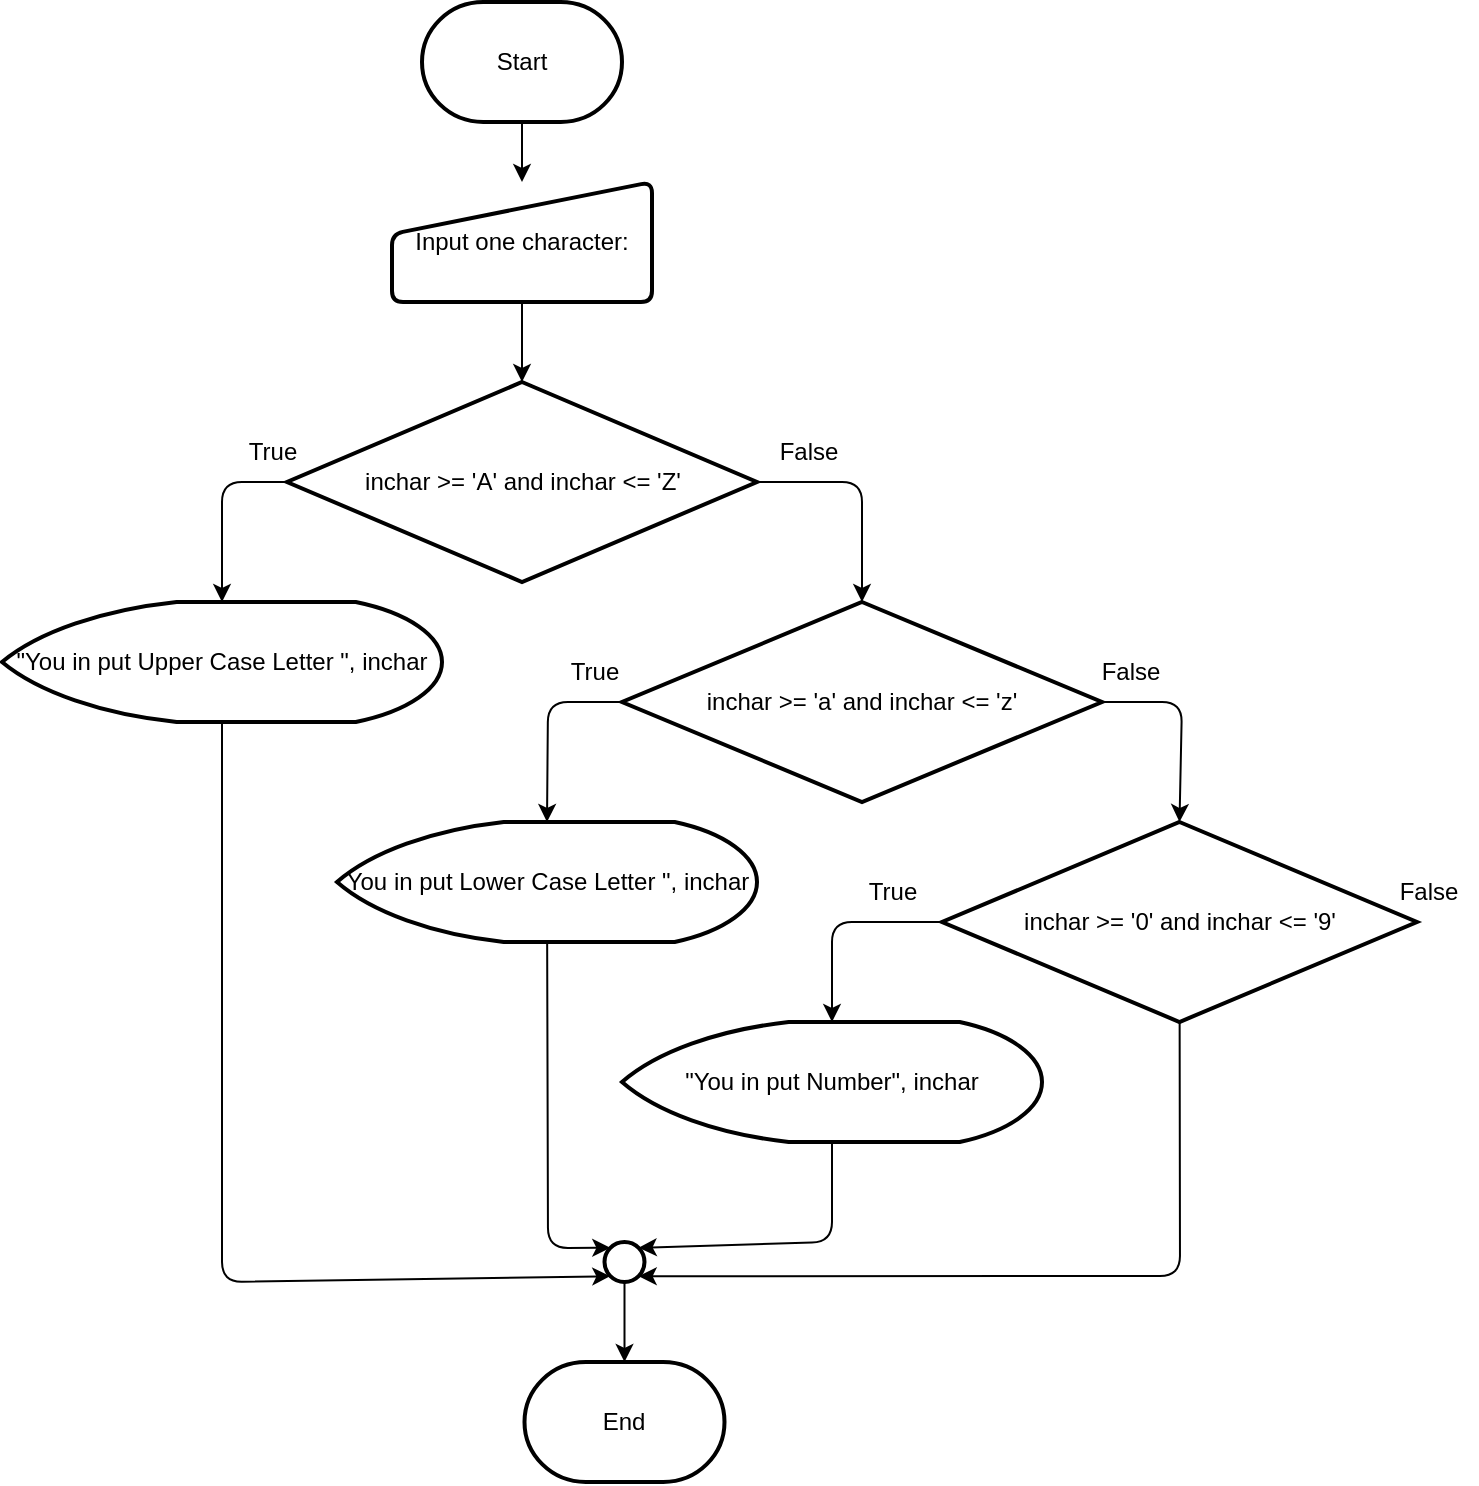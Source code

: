 <mxfile>
    <diagram id="ngtXgVoiS54UHiLV-94A" name="Page-1">
        <mxGraphModel dx="810" dy="619" grid="1" gridSize="10" guides="1" tooltips="1" connect="1" arrows="1" fold="1" page="1" pageScale="1" pageWidth="850" pageHeight="1100" math="0" shadow="0">
            <root>
                <mxCell id="0"/>
                <mxCell id="1" parent="0"/>
                <mxCell id="5" style="edgeStyle=none;html=1;entryX=0.5;entryY=0;entryDx=0;entryDy=0;" parent="1" source="2" target="4" edge="1">
                    <mxGeometry relative="1" as="geometry"/>
                </mxCell>
                <mxCell id="2" value="Start" style="strokeWidth=2;html=1;shape=mxgraph.flowchart.terminator;whiteSpace=wrap;" parent="1" vertex="1">
                    <mxGeometry x="266" y="110" width="100" height="60" as="geometry"/>
                </mxCell>
                <mxCell id="3" value="End" style="strokeWidth=2;html=1;shape=mxgraph.flowchart.terminator;whiteSpace=wrap;" parent="1" vertex="1">
                    <mxGeometry x="317.25" y="790" width="100" height="60" as="geometry"/>
                </mxCell>
                <mxCell id="7" style="edgeStyle=none;html=1;entryX=0.5;entryY=0;entryDx=0;entryDy=0;entryPerimeter=0;" parent="1" source="4" target="6" edge="1">
                    <mxGeometry relative="1" as="geometry"/>
                </mxCell>
                <mxCell id="4" value="Input one character:" style="html=1;strokeWidth=2;shape=manualInput;whiteSpace=wrap;rounded=1;size=26;arcSize=11;" parent="1" vertex="1">
                    <mxGeometry x="251" y="200" width="130" height="60" as="geometry"/>
                </mxCell>
                <mxCell id="11" style="edgeStyle=none;html=1;entryX=0.5;entryY=0;entryDx=0;entryDy=0;entryPerimeter=0;" parent="1" source="6" target="8" edge="1">
                    <mxGeometry relative="1" as="geometry">
                        <Array as="points">
                            <mxPoint x="486" y="350"/>
                        </Array>
                    </mxGeometry>
                </mxCell>
                <mxCell id="16" style="edgeStyle=none;html=1;entryX=0.5;entryY=0;entryDx=0;entryDy=0;entryPerimeter=0;" parent="1" source="6" target="15" edge="1">
                    <mxGeometry relative="1" as="geometry">
                        <Array as="points">
                            <mxPoint x="166" y="350"/>
                        </Array>
                    </mxGeometry>
                </mxCell>
                <mxCell id="6" value="inchar &amp;gt;= 'A' and inchar &amp;lt;= 'Z'" style="strokeWidth=2;html=1;shape=mxgraph.flowchart.decision;whiteSpace=wrap;" parent="1" vertex="1">
                    <mxGeometry x="198.5" y="300" width="235" height="100" as="geometry"/>
                </mxCell>
                <mxCell id="12" style="edgeStyle=none;html=1;entryX=0.5;entryY=0;entryDx=0;entryDy=0;entryPerimeter=0;" parent="1" source="8" target="10" edge="1">
                    <mxGeometry relative="1" as="geometry">
                        <Array as="points">
                            <mxPoint x="646" y="460"/>
                        </Array>
                    </mxGeometry>
                </mxCell>
                <mxCell id="21" style="edgeStyle=none;html=1;entryX=0.5;entryY=0;entryDx=0;entryDy=0;entryPerimeter=0;" parent="1" source="8" target="13" edge="1">
                    <mxGeometry relative="1" as="geometry">
                        <Array as="points">
                            <mxPoint x="329" y="460"/>
                        </Array>
                    </mxGeometry>
                </mxCell>
                <mxCell id="8" value="inchar &amp;gt;= 'a' and inchar &amp;lt;= 'z'" style="strokeWidth=2;html=1;shape=mxgraph.flowchart.decision;whiteSpace=wrap;" parent="1" vertex="1">
                    <mxGeometry x="366" y="410" width="240" height="100" as="geometry"/>
                </mxCell>
                <mxCell id="19" style="edgeStyle=none;html=1;entryX=0.5;entryY=0;entryDx=0;entryDy=0;entryPerimeter=0;" parent="1" source="10" target="14" edge="1">
                    <mxGeometry relative="1" as="geometry">
                        <Array as="points">
                            <mxPoint x="471" y="570"/>
                        </Array>
                    </mxGeometry>
                </mxCell>
                <mxCell id="34" style="edgeStyle=none;html=1;entryX=0.855;entryY=0.855;entryDx=0;entryDy=0;entryPerimeter=0;" parent="1" source="10" target="29" edge="1">
                    <mxGeometry relative="1" as="geometry">
                        <Array as="points">
                            <mxPoint x="645" y="747"/>
                        </Array>
                    </mxGeometry>
                </mxCell>
                <mxCell id="10" value="inchar &amp;gt;= '0' and inchar &amp;lt;= '9'" style="strokeWidth=2;html=1;shape=mxgraph.flowchart.decision;whiteSpace=wrap;" parent="1" vertex="1">
                    <mxGeometry x="526" y="520" width="237.5" height="100" as="geometry"/>
                </mxCell>
                <mxCell id="32" style="edgeStyle=none;html=1;entryX=0.145;entryY=0.145;entryDx=0;entryDy=0;entryPerimeter=0;" parent="1" source="13" target="29" edge="1">
                    <mxGeometry relative="1" as="geometry">
                        <Array as="points">
                            <mxPoint x="329" y="733"/>
                        </Array>
                    </mxGeometry>
                </mxCell>
                <mxCell id="13" value="You in put Lower Case Letter &quot;, inchar" style="strokeWidth=2;html=1;shape=mxgraph.flowchart.display;whiteSpace=wrap;" parent="1" vertex="1">
                    <mxGeometry x="223.5" y="520" width="210" height="60" as="geometry"/>
                </mxCell>
                <mxCell id="31" style="edgeStyle=none;html=1;entryX=0.855;entryY=0.145;entryDx=0;entryDy=0;entryPerimeter=0;" parent="1" source="14" target="29" edge="1">
                    <mxGeometry relative="1" as="geometry">
                        <Array as="points">
                            <mxPoint x="471" y="730"/>
                        </Array>
                    </mxGeometry>
                </mxCell>
                <mxCell id="14" value="&quot;You in put Number&quot;, inchar" style="strokeWidth=2;html=1;shape=mxgraph.flowchart.display;whiteSpace=wrap;" parent="1" vertex="1">
                    <mxGeometry x="366" y="620" width="210" height="60" as="geometry"/>
                </mxCell>
                <mxCell id="33" style="edgeStyle=none;html=1;entryX=0.145;entryY=0.855;entryDx=0;entryDy=0;entryPerimeter=0;" parent="1" source="15" target="29" edge="1">
                    <mxGeometry relative="1" as="geometry">
                        <mxPoint x="326" y="760" as="targetPoint"/>
                        <Array as="points">
                            <mxPoint x="166" y="750"/>
                        </Array>
                    </mxGeometry>
                </mxCell>
                <mxCell id="15" value="&quot;You in put Upper Case Letter &quot;, inchar" style="strokeWidth=2;html=1;shape=mxgraph.flowchart.display;whiteSpace=wrap;" parent="1" vertex="1">
                    <mxGeometry x="56" y="410" width="220" height="60" as="geometry"/>
                </mxCell>
                <mxCell id="22" value="True" style="text;html=1;align=center;verticalAlign=middle;resizable=0;points=[];autosize=1;strokeColor=none;fillColor=none;" parent="1" vertex="1">
                    <mxGeometry x="166" y="320" width="50" height="30" as="geometry"/>
                </mxCell>
                <mxCell id="23" value="False" style="text;html=1;align=center;verticalAlign=middle;resizable=0;points=[];autosize=1;strokeColor=none;fillColor=none;" parent="1" vertex="1">
                    <mxGeometry x="433.5" y="320" width="50" height="30" as="geometry"/>
                </mxCell>
                <mxCell id="24" value="True" style="text;html=1;align=center;verticalAlign=middle;resizable=0;points=[];autosize=1;strokeColor=none;fillColor=none;" parent="1" vertex="1">
                    <mxGeometry x="327.25" y="430" width="50" height="30" as="geometry"/>
                </mxCell>
                <mxCell id="25" value="False" style="text;html=1;align=center;verticalAlign=middle;resizable=0;points=[];autosize=1;strokeColor=none;fillColor=none;" parent="1" vertex="1">
                    <mxGeometry x="594.75" y="430" width="50" height="30" as="geometry"/>
                </mxCell>
                <mxCell id="26" value="True" style="text;html=1;align=center;verticalAlign=middle;resizable=0;points=[];autosize=1;strokeColor=none;fillColor=none;" parent="1" vertex="1">
                    <mxGeometry x="476" y="540" width="50" height="30" as="geometry"/>
                </mxCell>
                <mxCell id="27" value="False" style="text;html=1;align=center;verticalAlign=middle;resizable=0;points=[];autosize=1;strokeColor=none;fillColor=none;" parent="1" vertex="1">
                    <mxGeometry x="743.5" y="540" width="50" height="30" as="geometry"/>
                </mxCell>
                <mxCell id="35" style="edgeStyle=none;html=1;entryX=0.5;entryY=0;entryDx=0;entryDy=0;entryPerimeter=0;" parent="1" source="29" target="3" edge="1">
                    <mxGeometry relative="1" as="geometry"/>
                </mxCell>
                <mxCell id="29" value="" style="strokeWidth=2;html=1;shape=mxgraph.flowchart.start_2;whiteSpace=wrap;" parent="1" vertex="1">
                    <mxGeometry x="357.25" y="730" width="20" height="20" as="geometry"/>
                </mxCell>
            </root>
        </mxGraphModel>
    </diagram>
</mxfile>